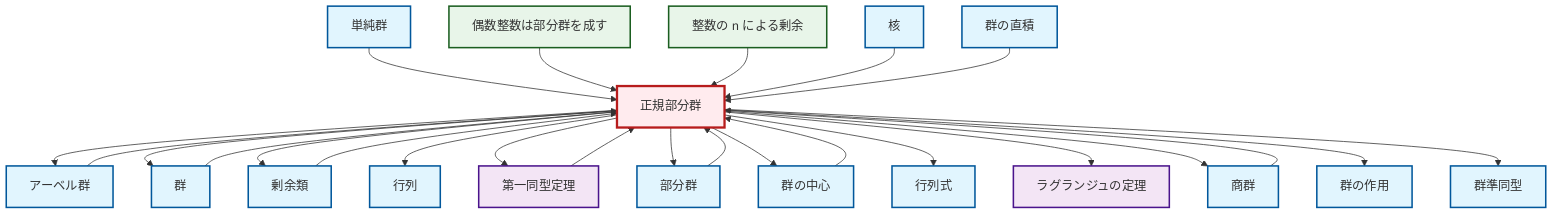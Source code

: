 graph TD
    classDef definition fill:#e1f5fe,stroke:#01579b,stroke-width:2px
    classDef theorem fill:#f3e5f5,stroke:#4a148c,stroke-width:2px
    classDef axiom fill:#fff3e0,stroke:#e65100,stroke-width:2px
    classDef example fill:#e8f5e9,stroke:#1b5e20,stroke-width:2px
    classDef current fill:#ffebee,stroke:#b71c1c,stroke-width:3px
    def-simple-group["単純群"]:::definition
    def-center-of-group["群の中心"]:::definition
    def-matrix["行列"]:::definition
    def-homomorphism["群準同型"]:::definition
    thm-first-isomorphism["第一同型定理"]:::theorem
    ex-even-integers-subgroup["偶数整数は部分群を成す"]:::example
    ex-quotient-integers-mod-n["整数の n による剰余"]:::example
    def-normal-subgroup["正規部分群"]:::definition
    def-abelian-group["アーベル群"]:::definition
    def-group-action["群の作用"]:::definition
    def-group["群"]:::definition
    def-determinant["行列式"]:::definition
    def-quotient-group["商群"]:::definition
    thm-lagrange["ラグランジュの定理"]:::theorem
    def-subgroup["部分群"]:::definition
    def-direct-product["群の直積"]:::definition
    def-kernel["核"]:::definition
    def-coset["剰余類"]:::definition
    thm-first-isomorphism --> def-normal-subgroup
    def-normal-subgroup --> def-abelian-group
    def-normal-subgroup --> def-group
    def-normal-subgroup --> def-coset
    def-normal-subgroup --> def-matrix
    def-abelian-group --> def-normal-subgroup
    def-normal-subgroup --> thm-first-isomorphism
    def-simple-group --> def-normal-subgroup
    def-subgroup --> def-normal-subgroup
    def-normal-subgroup --> def-subgroup
    ex-even-integers-subgroup --> def-normal-subgroup
    def-normal-subgroup --> def-center-of-group
    def-center-of-group --> def-normal-subgroup
    def-coset --> def-normal-subgroup
    ex-quotient-integers-mod-n --> def-normal-subgroup
    def-group --> def-normal-subgroup
    def-normal-subgroup --> def-determinant
    def-kernel --> def-normal-subgroup
    def-direct-product --> def-normal-subgroup
    def-normal-subgroup --> thm-lagrange
    def-normal-subgroup --> def-quotient-group
    def-normal-subgroup --> def-group-action
    def-normal-subgroup --> def-homomorphism
    def-quotient-group --> def-normal-subgroup
    class def-normal-subgroup current
